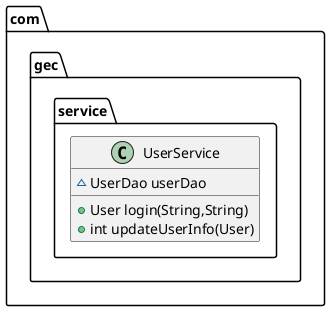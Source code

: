 @startuml
class com.gec.service.UserService {
~ UserDao userDao
+ User login(String,String)
+ int updateUserInfo(User)
}
@enduml